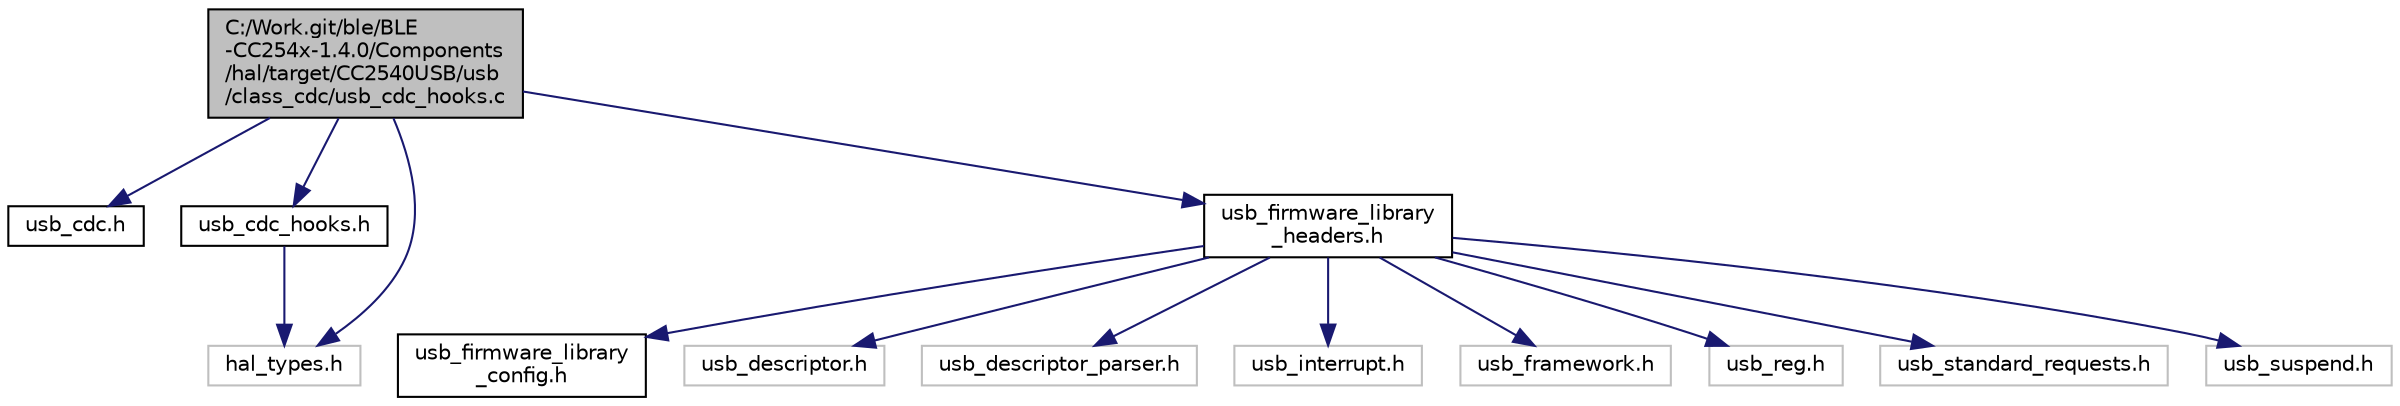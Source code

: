 digraph "C:/Work.git/ble/BLE-CC254x-1.4.0/Components/hal/target/CC2540USB/usb/class_cdc/usb_cdc_hooks.c"
{
  edge [fontname="Helvetica",fontsize="10",labelfontname="Helvetica",labelfontsize="10"];
  node [fontname="Helvetica",fontsize="10",shape=record];
  Node1 [label="C:/Work.git/ble/BLE\l-CC254x-1.4.0/Components\l/hal/target/CC2540USB/usb\l/class_cdc/usb_cdc_hooks.c",height=0.2,width=0.4,color="black", fillcolor="grey75", style="filled" fontcolor="black"];
  Node1 -> Node2 [color="midnightblue",fontsize="10",style="solid",fontname="Helvetica"];
  Node2 [label="usb_cdc.h",height=0.2,width=0.4,color="black", fillcolor="white", style="filled",URL="$usb__cdc_8h.html"];
  Node1 -> Node3 [color="midnightblue",fontsize="10",style="solid",fontname="Helvetica"];
  Node3 [label="usb_cdc_hooks.h",height=0.2,width=0.4,color="black", fillcolor="white", style="filled",URL="$usb__cdc__hooks_8h.html"];
  Node3 -> Node4 [color="midnightblue",fontsize="10",style="solid",fontname="Helvetica"];
  Node4 [label="hal_types.h",height=0.2,width=0.4,color="grey75", fillcolor="white", style="filled"];
  Node1 -> Node5 [color="midnightblue",fontsize="10",style="solid",fontname="Helvetica"];
  Node5 [label="usb_firmware_library\l_headers.h",height=0.2,width=0.4,color="black", fillcolor="white", style="filled",URL="$_components_2hal_2target_2_c_c2540_u_s_b_2usb_2class__cdc_2usb__firmware__library__headers_8h.html"];
  Node5 -> Node6 [color="midnightblue",fontsize="10",style="solid",fontname="Helvetica"];
  Node6 [label="usb_firmware_library\l_config.h",height=0.2,width=0.4,color="black", fillcolor="white", style="filled",URL="$_components_2hal_2target_2_c_c2540_u_s_b_2usb_2class__cdc_2usb__firmware__library__config_8h.html"];
  Node5 -> Node7 [color="midnightblue",fontsize="10",style="solid",fontname="Helvetica"];
  Node7 [label="usb_descriptor.h",height=0.2,width=0.4,color="grey75", fillcolor="white", style="filled"];
  Node5 -> Node8 [color="midnightblue",fontsize="10",style="solid",fontname="Helvetica"];
  Node8 [label="usb_descriptor_parser.h",height=0.2,width=0.4,color="grey75", fillcolor="white", style="filled"];
  Node5 -> Node9 [color="midnightblue",fontsize="10",style="solid",fontname="Helvetica"];
  Node9 [label="usb_interrupt.h",height=0.2,width=0.4,color="grey75", fillcolor="white", style="filled"];
  Node5 -> Node10 [color="midnightblue",fontsize="10",style="solid",fontname="Helvetica"];
  Node10 [label="usb_framework.h",height=0.2,width=0.4,color="grey75", fillcolor="white", style="filled"];
  Node5 -> Node11 [color="midnightblue",fontsize="10",style="solid",fontname="Helvetica"];
  Node11 [label="usb_reg.h",height=0.2,width=0.4,color="grey75", fillcolor="white", style="filled"];
  Node5 -> Node12 [color="midnightblue",fontsize="10",style="solid",fontname="Helvetica"];
  Node12 [label="usb_standard_requests.h",height=0.2,width=0.4,color="grey75", fillcolor="white", style="filled"];
  Node5 -> Node13 [color="midnightblue",fontsize="10",style="solid",fontname="Helvetica"];
  Node13 [label="usb_suspend.h",height=0.2,width=0.4,color="grey75", fillcolor="white", style="filled"];
  Node1 -> Node4 [color="midnightblue",fontsize="10",style="solid",fontname="Helvetica"];
}
